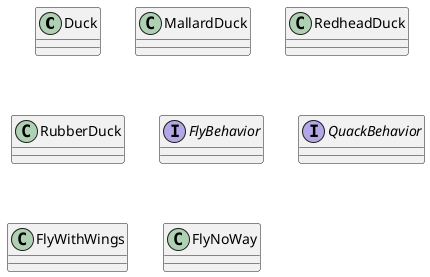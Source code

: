 @startuml

class Duck
class MallardDuck
class RedheadDuck
class RubberDuck
interface FlyBehavior
interface QuackBehavior
class FlyWithWings
class FlyNoWay

@enduml